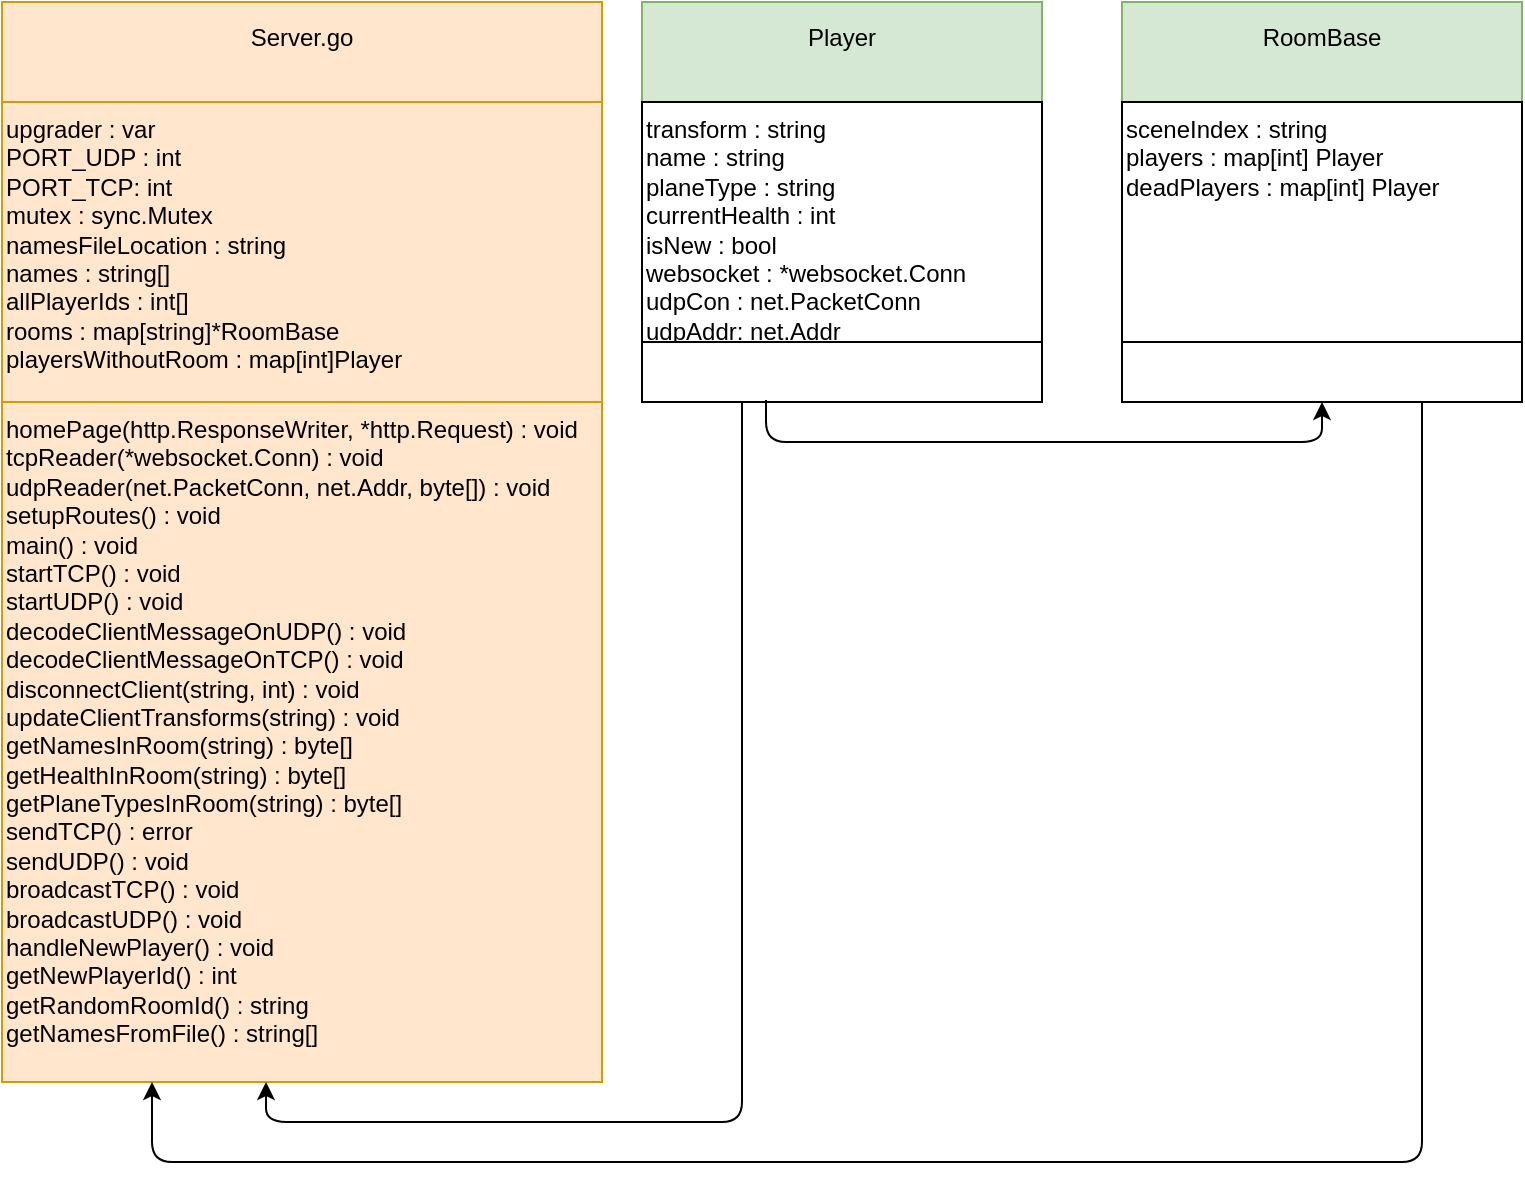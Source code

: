 <mxfile version="12.1.3" type="device" pages="1"><diagram id="LXCCvyICXyu5q0VBIHL0" name="Seite-1"><mxGraphModel dx="1408" dy="616" grid="1" gridSize="10" guides="1" tooltips="1" connect="1" arrows="1" fold="1" page="1" pageScale="1" pageWidth="827" pageHeight="1169" math="0" shadow="0"><root><mxCell id="0"/><mxCell id="1" parent="0"/><mxCell id="exqvi65QqtYfmVAcVJxd-1" value="&lt;div&gt;Server.go&lt;/div&gt;&lt;div&gt;&lt;br&gt;&lt;/div&gt;" style="rounded=0;whiteSpace=wrap;html=1;fillColor=#ffe6cc;strokeColor=#d79b00;" parent="1" vertex="1"><mxGeometry x="20" y="20" width="300" height="50" as="geometry"/></mxCell><mxCell id="exqvi65QqtYfmVAcVJxd-2" style="edgeStyle=orthogonalEdgeStyle;rounded=0;orthogonalLoop=1;jettySize=auto;html=1;exitX=0.5;exitY=1;exitDx=0;exitDy=0;" parent="1" source="exqvi65QqtYfmVAcVJxd-1" target="exqvi65QqtYfmVAcVJxd-1" edge="1"><mxGeometry relative="1" as="geometry"/></mxCell><mxCell id="exqvi65QqtYfmVAcVJxd-3" value="&lt;div align=&quot;left&quot;&gt;upgrader : var&lt;br&gt;&lt;/div&gt;&lt;div align=&quot;left&quot;&gt;PORT_UDP : int&lt;br&gt;&lt;/div&gt;&lt;div align=&quot;left&quot;&gt;PORT_TCP: int&lt;/div&gt;&lt;div align=&quot;left&quot;&gt;mutex : sync.Mutex&lt;br&gt;&lt;/div&gt;&lt;div align=&quot;left&quot;&gt;namesFileLocation : string&lt;br&gt;&lt;/div&gt;&lt;div align=&quot;left&quot;&gt;names : string[]&lt;br&gt;&lt;/div&gt;&lt;div align=&quot;left&quot;&gt;allPlayerIds : int[]&lt;br&gt;&lt;/div&gt;&lt;div align=&quot;left&quot;&gt;rooms : map[string]*RoomBase&lt;br&gt;&lt;/div&gt;&lt;div align=&quot;left&quot;&gt;playersWithoutRoom : map[int]Player&lt;br&gt;&lt;/div&gt;" style="rounded=0;whiteSpace=wrap;html=1;verticalAlign=top;align=left;fillColor=#ffe6cc;strokeColor=#d79b00;" parent="1" vertex="1"><mxGeometry x="20" y="70" width="300" height="150" as="geometry"/></mxCell><mxCell id="exqvi65QqtYfmVAcVJxd-4" value="&lt;div&gt;homePage(http.ResponseWriter, *http.Request) : void&lt;br&gt;&lt;/div&gt;&lt;div&gt;tcpReader(*websocket.Conn) : void&lt;br&gt;&lt;/div&gt;&lt;div&gt;udpReader(net.PacketConn, net.Addr, byte[]) : void&lt;br&gt;&lt;/div&gt;&lt;div&gt;setupRoutes() : void&lt;br&gt;&lt;/div&gt;&lt;div&gt;main() : void&lt;br&gt;&lt;/div&gt;&lt;div&gt;startTCP() : void&lt;br&gt;&lt;/div&gt;&lt;div&gt;startUDP() : void&lt;br&gt;&lt;/div&gt;&lt;div&gt;decodeClientMessageOnUDP() : void&lt;br&gt;&lt;/div&gt;&lt;div&gt;decodeClientMessageOnTCP() : void&lt;br&gt;&lt;/div&gt;&lt;div&gt;disconnectClient(string, int) : void&lt;br&gt;&lt;/div&gt;&lt;div&gt;updateClientTransforms(string) : void&lt;br&gt;&lt;/div&gt;&lt;div&gt;getNamesInRoom(string) : byte[]&lt;br&gt;&lt;/div&gt;&lt;div&gt;getHealthInRoom(string) : byte[]&lt;br&gt;&lt;/div&gt;&lt;div&gt;getPlaneTypesInRoom(string) : byte[]&lt;br&gt;&lt;/div&gt;&lt;div&gt;sendTCP() : error&lt;br&gt;&lt;/div&gt;&lt;div&gt;sendUDP() : void&lt;br&gt;&lt;/div&gt;&lt;div&gt;broadcastTCP() : void&lt;br&gt;&lt;/div&gt;&lt;div&gt;broadcastUDP() : void&lt;br&gt;&lt;/div&gt;&lt;div&gt;handleNewPlayer() : void&lt;br&gt;&lt;/div&gt;&lt;div&gt;getNewPlayerId() : int&lt;br&gt;&lt;/div&gt;&lt;div&gt;getRandomRoomId() : string&lt;br&gt;&lt;/div&gt;&lt;div&gt;getNamesFromFile() : string[]&lt;br&gt;&lt;/div&gt;" style="rounded=0;whiteSpace=wrap;html=1;align=left;horizontal=1;verticalAlign=top;fillColor=#ffe6cc;strokeColor=#d79b00;" parent="1" vertex="1"><mxGeometry x="20" y="220" width="300" height="340" as="geometry"/></mxCell><mxCell id="exqvi65QqtYfmVAcVJxd-5" style="edgeStyle=orthogonalEdgeStyle;rounded=0;orthogonalLoop=1;jettySize=auto;html=1;exitX=0.5;exitY=1;exitDx=0;exitDy=0;" parent="1" source="exqvi65QqtYfmVAcVJxd-4" target="exqvi65QqtYfmVAcVJxd-4" edge="1"><mxGeometry relative="1" as="geometry"/></mxCell><mxCell id="exqvi65QqtYfmVAcVJxd-7" value="&lt;div&gt;Player&lt;/div&gt;&lt;div&gt;&lt;br&gt;&lt;/div&gt;" style="rounded=0;whiteSpace=wrap;html=1;fillColor=#d5e8d4;strokeColor=#82b366;" parent="1" vertex="1"><mxGeometry x="340" y="20" width="200" height="50" as="geometry"/></mxCell><mxCell id="exqvi65QqtYfmVAcVJxd-8" value="&lt;div&gt;transform : string&lt;br&gt;&lt;/div&gt;&lt;div&gt;name : string&lt;br&gt;&lt;/div&gt;&lt;div&gt;planeType : string&lt;br&gt;&lt;/div&gt;&lt;div&gt;currentHealth : int&lt;br&gt;&lt;/div&gt;&lt;div&gt;isNew : bool&lt;br&gt;&lt;/div&gt;&lt;div&gt;websocket : *websocket.Conn&lt;br&gt;&lt;/div&gt;&lt;div&gt;udpCon : net.PacketConn&lt;br&gt;&lt;/div&gt;&lt;div&gt;udpAddr: net.Addr&lt;/div&gt;&lt;div&gt;&lt;br&gt;&lt;/div&gt;&lt;div&gt;&lt;br&gt;&lt;/div&gt;" style="rounded=0;whiteSpace=wrap;html=1;horizontal=1;verticalAlign=top;align=left;" parent="1" vertex="1"><mxGeometry x="340" y="70" width="200" height="120" as="geometry"/></mxCell><mxCell id="exqvi65QqtYfmVAcVJxd-9" value="" style="rounded=0;whiteSpace=wrap;html=1;" parent="1" vertex="1"><mxGeometry x="340" y="190" width="200" height="30" as="geometry"/></mxCell><mxCell id="exqvi65QqtYfmVAcVJxd-10" value="&lt;div&gt;RoomBase&lt;/div&gt;&lt;div&gt;&lt;br&gt;&lt;/div&gt;" style="rounded=0;whiteSpace=wrap;html=1;fillColor=#d5e8d4;strokeColor=#82b366;" parent="1" vertex="1"><mxGeometry x="580" y="20" width="200" height="50" as="geometry"/></mxCell><mxCell id="exqvi65QqtYfmVAcVJxd-11" value="&lt;div&gt;sceneIndex : string&lt;br&gt;&lt;/div&gt;&lt;div&gt;players : map[int] Player&lt;br&gt;&lt;/div&gt;&lt;div&gt;deadPlayers : map[int] Player&lt;br&gt;&lt;/div&gt;" style="rounded=0;whiteSpace=wrap;html=1;horizontal=1;verticalAlign=top;align=left;" parent="1" vertex="1"><mxGeometry x="580" y="70" width="200" height="120" as="geometry"/></mxCell><mxCell id="exqvi65QqtYfmVAcVJxd-12" value="" style="rounded=0;whiteSpace=wrap;html=1;" parent="1" vertex="1"><mxGeometry x="580" y="190" width="200" height="30" as="geometry"/></mxCell><mxCell id="exqvi65QqtYfmVAcVJxd-13" value="" style="endArrow=classic;html=1;exitX=0.31;exitY=0.967;exitDx=0;exitDy=0;exitPerimeter=0;" parent="1" source="exqvi65QqtYfmVAcVJxd-9" target="exqvi65QqtYfmVAcVJxd-12" edge="1"><mxGeometry width="50" height="50" relative="1" as="geometry"><mxPoint x="400" y="240" as="sourcePoint"/><mxPoint x="70" y="680" as="targetPoint"/><Array as="points"><mxPoint x="402" y="240"/><mxPoint x="680" y="240"/></Array></mxGeometry></mxCell><mxCell id="exqvi65QqtYfmVAcVJxd-14" value="" style="endArrow=classic;html=1;exitX=0.25;exitY=1;exitDx=0;exitDy=0;entryX=0.44;entryY=1;entryDx=0;entryDy=0;entryPerimeter=0;" parent="1" source="exqvi65QqtYfmVAcVJxd-9" target="exqvi65QqtYfmVAcVJxd-4" edge="1"><mxGeometry width="50" height="50" relative="1" as="geometry"><mxPoint x="20" y="730" as="sourcePoint"/><mxPoint x="110" y="660" as="targetPoint"/><Array as="points"><mxPoint x="390" y="580"/><mxPoint x="152" y="580"/></Array></mxGeometry></mxCell><mxCell id="exqvi65QqtYfmVAcVJxd-15" value="" style="endArrow=classic;html=1;entryX=0.25;entryY=1;entryDx=0;entryDy=0;exitX=0.75;exitY=1;exitDx=0;exitDy=0;" parent="1" source="exqvi65QqtYfmVAcVJxd-12" target="exqvi65QqtYfmVAcVJxd-4" edge="1"><mxGeometry width="50" height="50" relative="1" as="geometry"><mxPoint x="20" y="760" as="sourcePoint"/><mxPoint x="70" y="710" as="targetPoint"/><Array as="points"><mxPoint x="730" y="600"/><mxPoint x="95" y="600"/></Array></mxGeometry></mxCell></root></mxGraphModel></diagram></mxfile>